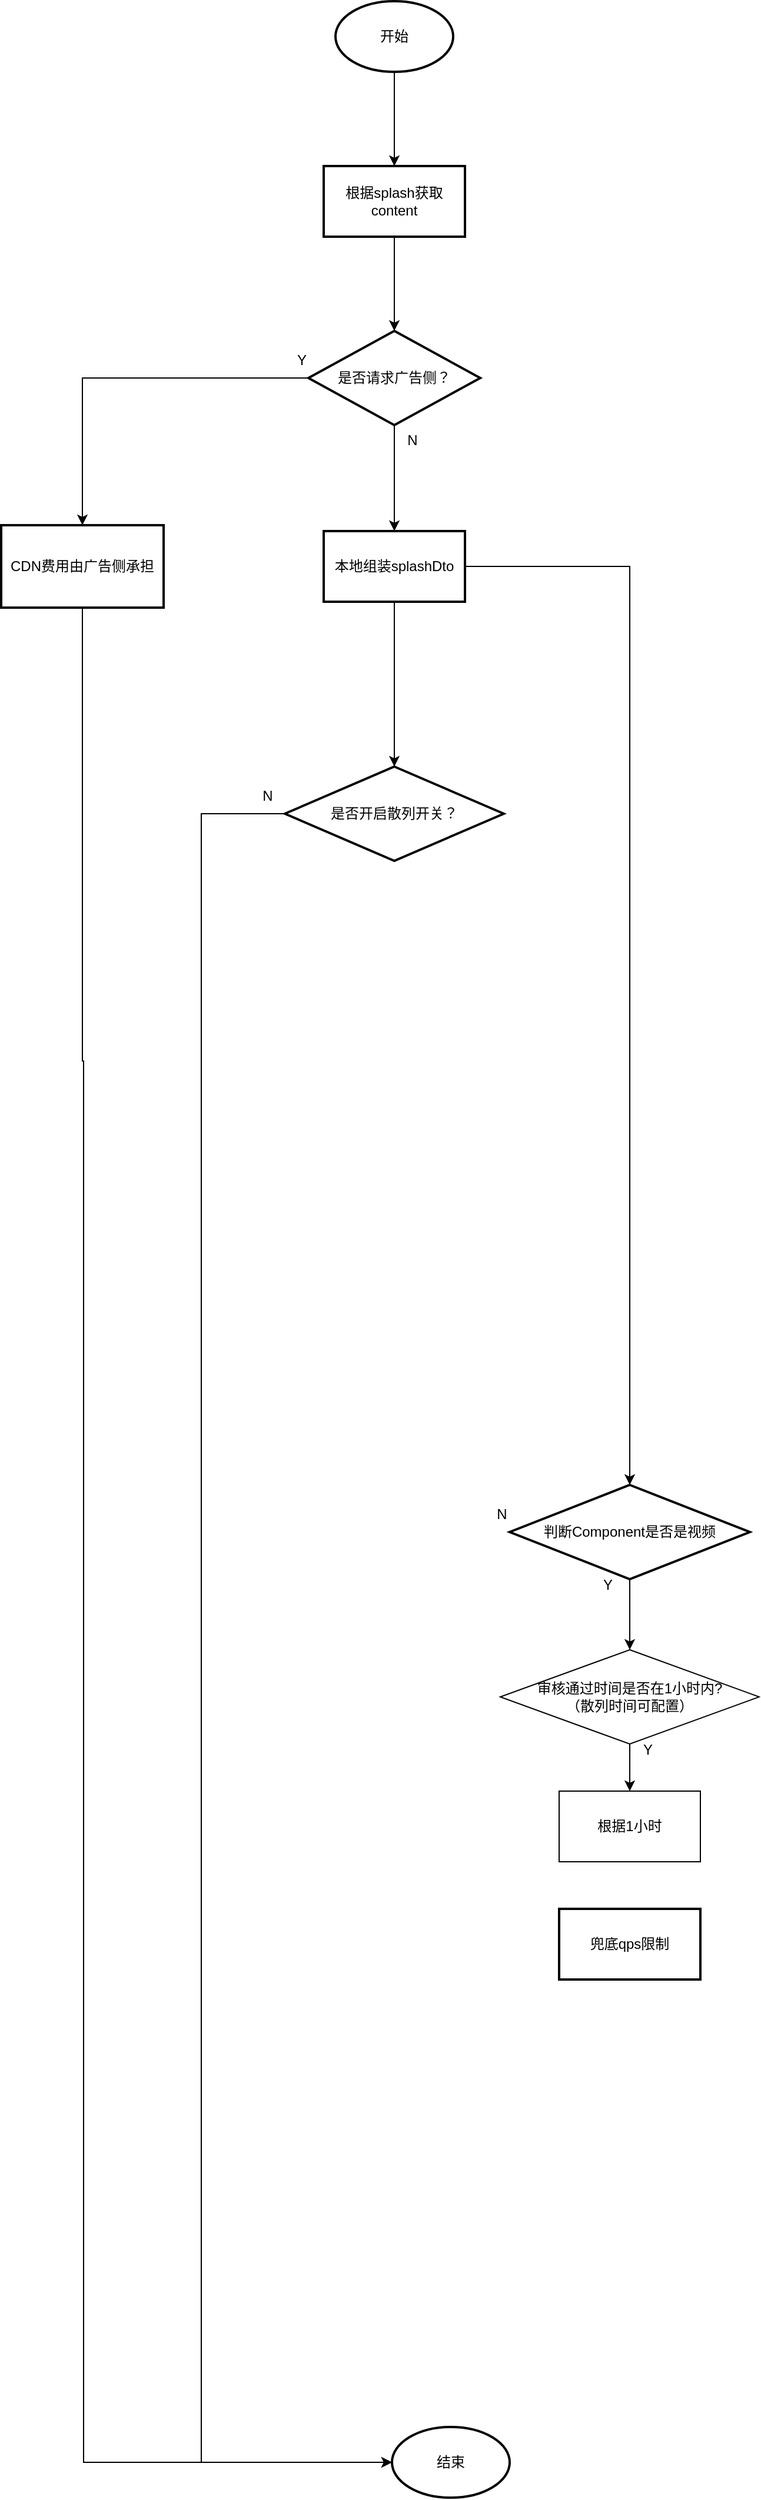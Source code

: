 <mxfile version="22.1.18" type="github">
  <diagram name="第 1 页" id="aElg5sLpoX3Ebc0uYG0e">
    <mxGraphModel dx="1313" dy="678" grid="1" gridSize="10" guides="1" tooltips="1" connect="1" arrows="1" fold="1" page="1" pageScale="1" pageWidth="827" pageHeight="1169" math="0" shadow="0">
      <root>
        <mxCell id="0" />
        <mxCell id="1" parent="0" />
        <mxCell id="fh1afi0INpeB3CUUYA5U-3" value="" style="edgeStyle=orthogonalEdgeStyle;rounded=0;orthogonalLoop=1;jettySize=auto;html=1;" edge="1" parent="1" source="fh1afi0INpeB3CUUYA5U-1" target="fh1afi0INpeB3CUUYA5U-2">
          <mxGeometry relative="1" as="geometry" />
        </mxCell>
        <mxCell id="fh1afi0INpeB3CUUYA5U-1" value="开始" style="strokeWidth=2;html=1;shape=mxgraph.flowchart.start_1;whiteSpace=wrap;" vertex="1" parent="1">
          <mxGeometry x="364" y="80" width="100" height="60" as="geometry" />
        </mxCell>
        <mxCell id="fh1afi0INpeB3CUUYA5U-8" value="" style="edgeStyle=orthogonalEdgeStyle;rounded=0;orthogonalLoop=1;jettySize=auto;html=1;" edge="1" parent="1" source="fh1afi0INpeB3CUUYA5U-2" target="fh1afi0INpeB3CUUYA5U-7">
          <mxGeometry relative="1" as="geometry" />
        </mxCell>
        <mxCell id="fh1afi0INpeB3CUUYA5U-2" value="根据splash获取content" style="whiteSpace=wrap;html=1;strokeWidth=2;" vertex="1" parent="1">
          <mxGeometry x="354" y="220" width="120" height="60" as="geometry" />
        </mxCell>
        <mxCell id="fh1afi0INpeB3CUUYA5U-10" value="" style="edgeStyle=orthogonalEdgeStyle;rounded=0;orthogonalLoop=1;jettySize=auto;html=1;" edge="1" parent="1" source="fh1afi0INpeB3CUUYA5U-7" target="fh1afi0INpeB3CUUYA5U-9">
          <mxGeometry relative="1" as="geometry" />
        </mxCell>
        <mxCell id="fh1afi0INpeB3CUUYA5U-13" value="" style="edgeStyle=orthogonalEdgeStyle;rounded=0;orthogonalLoop=1;jettySize=auto;html=1;" edge="1" parent="1" source="fh1afi0INpeB3CUUYA5U-7" target="fh1afi0INpeB3CUUYA5U-12">
          <mxGeometry relative="1" as="geometry" />
        </mxCell>
        <mxCell id="fh1afi0INpeB3CUUYA5U-7" value="是否请求广告侧？" style="rhombus;whiteSpace=wrap;html=1;strokeWidth=2;" vertex="1" parent="1">
          <mxGeometry x="341" y="360" width="146" height="80" as="geometry" />
        </mxCell>
        <mxCell id="fh1afi0INpeB3CUUYA5U-22" value="" style="edgeStyle=orthogonalEdgeStyle;rounded=0;orthogonalLoop=1;jettySize=auto;html=1;" edge="1" parent="1" source="fh1afi0INpeB3CUUYA5U-9" target="fh1afi0INpeB3CUUYA5U-21">
          <mxGeometry relative="1" as="geometry" />
        </mxCell>
        <mxCell id="fh1afi0INpeB3CUUYA5U-37" value="" style="edgeStyle=orthogonalEdgeStyle;rounded=0;orthogonalLoop=1;jettySize=auto;html=1;" edge="1" parent="1" source="fh1afi0INpeB3CUUYA5U-9" target="fh1afi0INpeB3CUUYA5U-36">
          <mxGeometry relative="1" as="geometry" />
        </mxCell>
        <mxCell id="fh1afi0INpeB3CUUYA5U-9" value="本地组装splashDto" style="whiteSpace=wrap;html=1;strokeWidth=2;" vertex="1" parent="1">
          <mxGeometry x="354" y="530" width="120" height="60" as="geometry" />
        </mxCell>
        <mxCell id="fh1afi0INpeB3CUUYA5U-11" value="N" style="text;html=1;align=center;verticalAlign=middle;resizable=0;points=[];autosize=1;strokeColor=none;fillColor=none;" vertex="1" parent="1">
          <mxGeometry x="414" y="438" width="30" height="30" as="geometry" />
        </mxCell>
        <mxCell id="fh1afi0INpeB3CUUYA5U-12" value="CDN费用由广告侧承担" style="whiteSpace=wrap;html=1;strokeWidth=2;" vertex="1" parent="1">
          <mxGeometry x="80" y="525" width="138" height="70" as="geometry" />
        </mxCell>
        <mxCell id="fh1afi0INpeB3CUUYA5U-14" value="Y" style="text;html=1;align=center;verticalAlign=middle;resizable=0;points=[];autosize=1;strokeColor=none;fillColor=none;" vertex="1" parent="1">
          <mxGeometry x="320" y="370" width="30" height="30" as="geometry" />
        </mxCell>
        <mxCell id="fh1afi0INpeB3CUUYA5U-17" value="结束" style="strokeWidth=2;html=1;shape=mxgraph.flowchart.start_1;whiteSpace=wrap;" vertex="1" parent="1">
          <mxGeometry x="412" y="2140" width="100" height="60" as="geometry" />
        </mxCell>
        <mxCell id="fh1afi0INpeB3CUUYA5U-18" style="edgeStyle=orthogonalEdgeStyle;rounded=0;orthogonalLoop=1;jettySize=auto;html=1;entryX=0;entryY=0.5;entryDx=0;entryDy=0;entryPerimeter=0;" edge="1" parent="1" source="fh1afi0INpeB3CUUYA5U-12" target="fh1afi0INpeB3CUUYA5U-17">
          <mxGeometry relative="1" as="geometry">
            <Array as="points">
              <mxPoint x="149" y="980" />
              <mxPoint x="150" y="1100" />
              <mxPoint x="149" y="2170" />
            </Array>
          </mxGeometry>
        </mxCell>
        <mxCell id="fh1afi0INpeB3CUUYA5U-29" value="" style="edgeStyle=orthogonalEdgeStyle;rounded=0;orthogonalLoop=1;jettySize=auto;html=1;" edge="1" parent="1" source="fh1afi0INpeB3CUUYA5U-21">
          <mxGeometry relative="1" as="geometry">
            <mxPoint x="614.0" y="1480" as="targetPoint" />
          </mxGeometry>
        </mxCell>
        <mxCell id="fh1afi0INpeB3CUUYA5U-21" value="判断Component是否是视频" style="rhombus;whiteSpace=wrap;html=1;strokeWidth=2;" vertex="1" parent="1">
          <mxGeometry x="512" y="1340" width="204" height="80" as="geometry" />
        </mxCell>
        <mxCell id="fh1afi0INpeB3CUUYA5U-23" value="兜底qps限制" style="whiteSpace=wrap;html=1;strokeWidth=2;" vertex="1" parent="1">
          <mxGeometry x="554" y="1700" width="120" height="60" as="geometry" />
        </mxCell>
        <mxCell id="fh1afi0INpeB3CUUYA5U-26" value="Y" style="text;html=1;align=center;verticalAlign=middle;resizable=0;points=[];autosize=1;strokeColor=none;fillColor=none;" vertex="1" parent="1">
          <mxGeometry x="580" y="1410" width="30" height="30" as="geometry" />
        </mxCell>
        <mxCell id="fh1afi0INpeB3CUUYA5U-27" value="N" style="text;html=1;align=center;verticalAlign=middle;resizable=0;points=[];autosize=1;strokeColor=none;fillColor=none;" vertex="1" parent="1">
          <mxGeometry x="490" y="1350" width="30" height="30" as="geometry" />
        </mxCell>
        <mxCell id="fh1afi0INpeB3CUUYA5U-33" value="" style="edgeStyle=orthogonalEdgeStyle;rounded=0;orthogonalLoop=1;jettySize=auto;html=1;" edge="1" parent="1" source="fh1afi0INpeB3CUUYA5U-31" target="fh1afi0INpeB3CUUYA5U-32">
          <mxGeometry relative="1" as="geometry" />
        </mxCell>
        <mxCell id="fh1afi0INpeB3CUUYA5U-31" value="审核通过时间是否在1小时内?&lt;br&gt;（散列时间可配置）" style="rhombus;whiteSpace=wrap;html=1;" vertex="1" parent="1">
          <mxGeometry x="504" y="1480" width="220" height="80" as="geometry" />
        </mxCell>
        <mxCell id="fh1afi0INpeB3CUUYA5U-32" value="根据1小时" style="whiteSpace=wrap;html=1;" vertex="1" parent="1">
          <mxGeometry x="554" y="1600" width="120" height="60" as="geometry" />
        </mxCell>
        <mxCell id="fh1afi0INpeB3CUUYA5U-34" value="Y" style="text;html=1;align=center;verticalAlign=middle;resizable=0;points=[];autosize=1;strokeColor=none;fillColor=none;" vertex="1" parent="1">
          <mxGeometry x="614" y="1550" width="30" height="30" as="geometry" />
        </mxCell>
        <mxCell id="fh1afi0INpeB3CUUYA5U-36" value="是否开启散列开关？" style="rhombus;whiteSpace=wrap;html=1;strokeWidth=2;" vertex="1" parent="1">
          <mxGeometry x="321" y="730" width="186" height="80" as="geometry" />
        </mxCell>
        <mxCell id="fh1afi0INpeB3CUUYA5U-39" style="edgeStyle=orthogonalEdgeStyle;rounded=0;orthogonalLoop=1;jettySize=auto;html=1;entryX=0;entryY=0.5;entryDx=0;entryDy=0;entryPerimeter=0;" edge="1" parent="1" source="fh1afi0INpeB3CUUYA5U-36" target="fh1afi0INpeB3CUUYA5U-17">
          <mxGeometry relative="1" as="geometry">
            <Array as="points">
              <mxPoint x="250" y="770" />
              <mxPoint x="250" y="2170" />
            </Array>
          </mxGeometry>
        </mxCell>
        <mxCell id="fh1afi0INpeB3CUUYA5U-40" value="N" style="text;html=1;align=center;verticalAlign=middle;resizable=0;points=[];autosize=1;strokeColor=none;fillColor=none;" vertex="1" parent="1">
          <mxGeometry x="291" y="740" width="30" height="30" as="geometry" />
        </mxCell>
      </root>
    </mxGraphModel>
  </diagram>
</mxfile>
